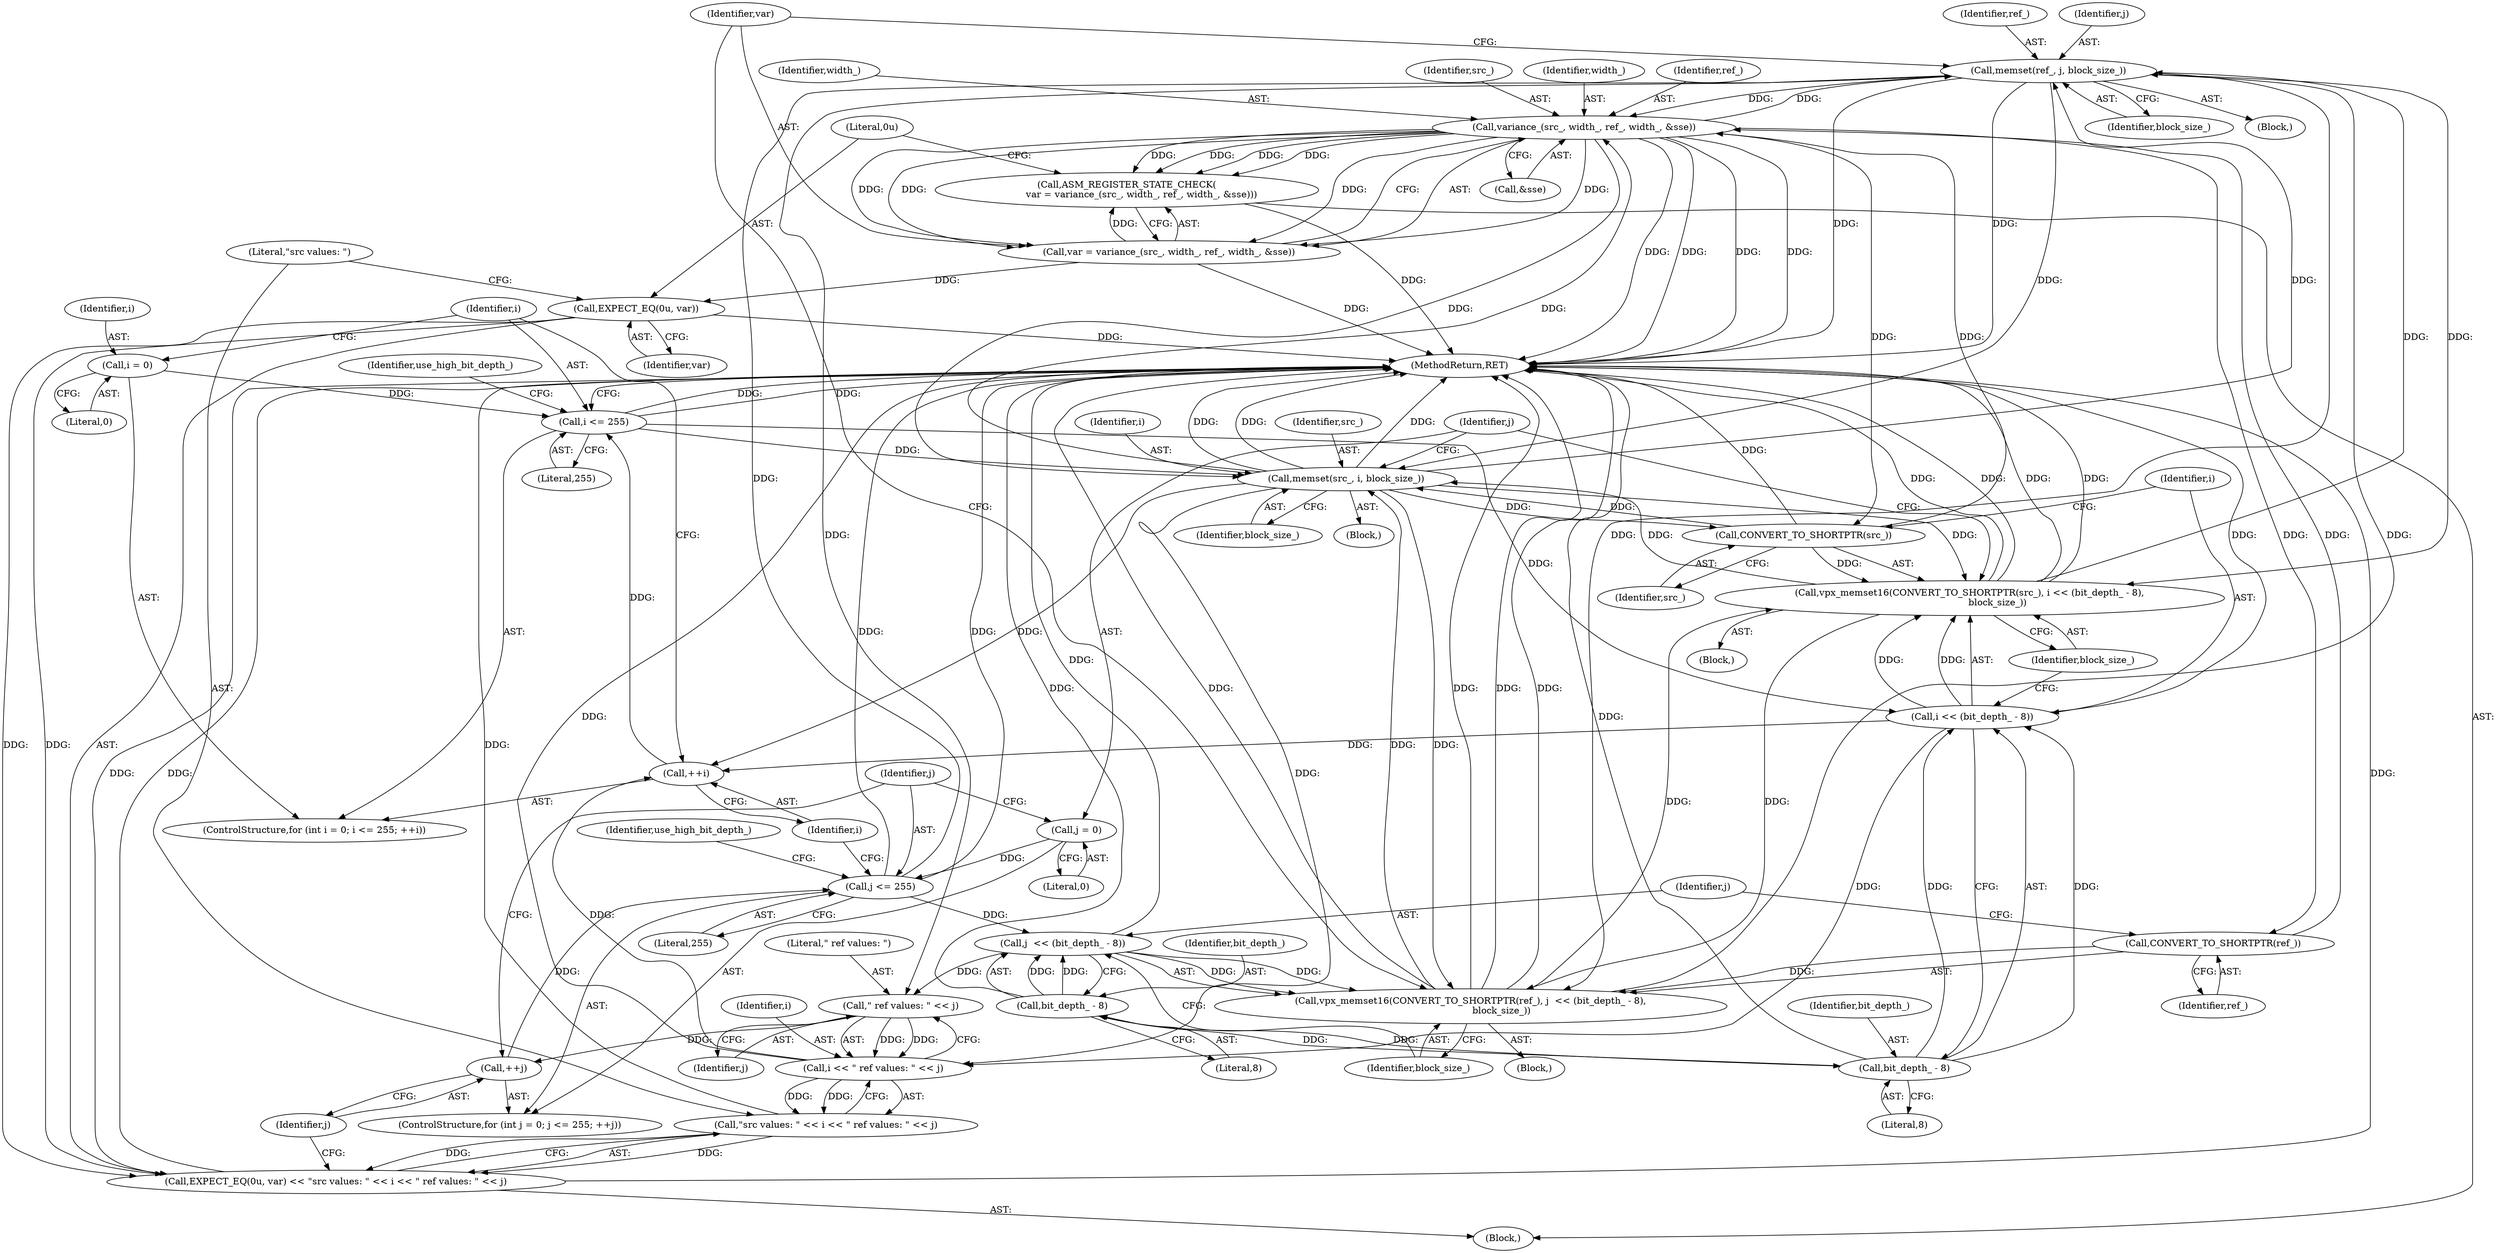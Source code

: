 digraph "0_Android_5a9753fca56f0eeb9f61e342b2fccffc364f9426_118@API" {
"1000147" [label="(Call,memset(ref_, j, block_size_))"];
"1000167" [label="(Call,variance_(src_, width_, ref_, width_, &sse))"];
"1000124" [label="(Call,CONVERT_TO_SHORTPTR(src_))"];
"1000117" [label="(Call,memset(src_, i, block_size_))"];
"1000107" [label="(Call,i <= 255)"];
"1000104" [label="(Call,i = 0)"];
"1000110" [label="(Call,++i)"];
"1000180" [label="(Call,i << \" ref values: \" << j)"];
"1000126" [label="(Call,i << (bit_depth_ - 8))"];
"1000128" [label="(Call,bit_depth_ - 8)"];
"1000158" [label="(Call,bit_depth_ - 8)"];
"1000182" [label="(Call,\" ref values: \" << j)"];
"1000156" [label="(Call,j  << (bit_depth_ - 8))"];
"1000137" [label="(Call,j <= 255)"];
"1000140" [label="(Call,++j)"];
"1000134" [label="(Call,j = 0)"];
"1000147" [label="(Call,memset(ref_, j, block_size_))"];
"1000153" [label="(Call,vpx_memset16(CONVERT_TO_SHORTPTR(ref_), j  << (bit_depth_ - 8),\n                     block_size_))"];
"1000154" [label="(Call,CONVERT_TO_SHORTPTR(ref_))"];
"1000123" [label="(Call,vpx_memset16(CONVERT_TO_SHORTPTR(src_), i << (bit_depth_ - 8),\n                   block_size_))"];
"1000164" [label="(Call,ASM_REGISTER_STATE_CHECK(\n          var = variance_(src_, width_, ref_, width_, &sse)))"];
"1000165" [label="(Call,var = variance_(src_, width_, ref_, width_, &sse))"];
"1000175" [label="(Call,EXPECT_EQ(0u, var))"];
"1000174" [label="(Call,EXPECT_EQ(0u, var) << \"src values: \" << i << \" ref values: \" << j)"];
"1000178" [label="(Call,\"src values: \" << i << \" ref values: \" << j)"];
"1000116" [label="(Block,)"];
"1000161" [label="(Identifier,block_size_)"];
"1000124" [label="(Call,CONVERT_TO_SHORTPTR(src_))"];
"1000177" [label="(Identifier,var)"];
"1000156" [label="(Call,j  << (bit_depth_ - 8))"];
"1000137" [label="(Call,j <= 255)"];
"1000128" [label="(Call,bit_depth_ - 8)"];
"1000168" [label="(Identifier,src_)"];
"1000150" [label="(Identifier,block_size_)"];
"1000141" [label="(Identifier,j)"];
"1000134" [label="(Call,j = 0)"];
"1000118" [label="(Identifier,src_)"];
"1000123" [label="(Call,vpx_memset16(CONVERT_TO_SHORTPTR(src_), i << (bit_depth_ - 8),\n                   block_size_))"];
"1000184" [label="(Identifier,j)"];
"1000125" [label="(Identifier,src_)"];
"1000166" [label="(Identifier,var)"];
"1000115" [label="(Identifier,use_high_bit_depth_)"];
"1000152" [label="(Block,)"];
"1000155" [label="(Identifier,ref_)"];
"1000182" [label="(Call,\" ref values: \" << j)"];
"1000164" [label="(Call,ASM_REGISTER_STATE_CHECK(\n          var = variance_(src_, width_, ref_, width_, &sse)))"];
"1000119" [label="(Identifier,i)"];
"1000159" [label="(Identifier,bit_depth_)"];
"1000174" [label="(Call,EXPECT_EQ(0u, var) << \"src values: \" << i << \" ref values: \" << j)"];
"1000120" [label="(Identifier,block_size_)"];
"1000140" [label="(Call,++j)"];
"1000110" [label="(Call,++i)"];
"1000105" [label="(Identifier,i)"];
"1000142" [label="(Block,)"];
"1000129" [label="(Identifier,bit_depth_)"];
"1000171" [label="(Identifier,width_)"];
"1000145" [label="(Identifier,use_high_bit_depth_)"];
"1000138" [label="(Identifier,j)"];
"1000157" [label="(Identifier,j)"];
"1000127" [label="(Identifier,i)"];
"1000108" [label="(Identifier,i)"];
"1000126" [label="(Call,i << (bit_depth_ - 8))"];
"1000178" [label="(Call,\"src values: \" << i << \" ref values: \" << j)"];
"1000130" [label="(Literal,8)"];
"1000183" [label="(Literal,\" ref values: \")"];
"1000117" [label="(Call,memset(src_, i, block_size_))"];
"1000176" [label="(Literal,0u)"];
"1000107" [label="(Call,i <= 255)"];
"1000170" [label="(Identifier,ref_)"];
"1000135" [label="(Identifier,j)"];
"1000146" [label="(Block,)"];
"1000106" [label="(Literal,0)"];
"1000111" [label="(Identifier,i)"];
"1000139" [label="(Literal,255)"];
"1000158" [label="(Call,bit_depth_ - 8)"];
"1000175" [label="(Call,EXPECT_EQ(0u, var))"];
"1000148" [label="(Identifier,ref_)"];
"1000180" [label="(Call,i << \" ref values: \" << j)"];
"1000149" [label="(Identifier,j)"];
"1000153" [label="(Call,vpx_memset16(CONVERT_TO_SHORTPTR(ref_), j  << (bit_depth_ - 8),\n                     block_size_))"];
"1000102" [label="(ControlStructure,for (int i = 0; i <= 255; ++i))"];
"1000109" [label="(Literal,255)"];
"1000132" [label="(ControlStructure,for (int j = 0; j <= 255; ++j))"];
"1000154" [label="(Call,CONVERT_TO_SHORTPTR(ref_))"];
"1000122" [label="(Block,)"];
"1000172" [label="(Call,&sse)"];
"1000147" [label="(Call,memset(ref_, j, block_size_))"];
"1000160" [label="(Literal,8)"];
"1000179" [label="(Literal,\"src values: \")"];
"1000181" [label="(Identifier,i)"];
"1000131" [label="(Identifier,block_size_)"];
"1000167" [label="(Call,variance_(src_, width_, ref_, width_, &sse))"];
"1000104" [label="(Call,i = 0)"];
"1000185" [label="(MethodReturn,RET)"];
"1000169" [label="(Identifier,width_)"];
"1000165" [label="(Call,var = variance_(src_, width_, ref_, width_, &sse))"];
"1000136" [label="(Literal,0)"];
"1000147" -> "1000146"  [label="AST: "];
"1000147" -> "1000150"  [label="CFG: "];
"1000148" -> "1000147"  [label="AST: "];
"1000149" -> "1000147"  [label="AST: "];
"1000150" -> "1000147"  [label="AST: "];
"1000166" -> "1000147"  [label="CFG: "];
"1000147" -> "1000185"  [label="DDG: "];
"1000147" -> "1000185"  [label="DDG: "];
"1000147" -> "1000117"  [label="DDG: "];
"1000147" -> "1000123"  [label="DDG: "];
"1000167" -> "1000147"  [label="DDG: "];
"1000137" -> "1000147"  [label="DDG: "];
"1000117" -> "1000147"  [label="DDG: "];
"1000153" -> "1000147"  [label="DDG: "];
"1000123" -> "1000147"  [label="DDG: "];
"1000147" -> "1000153"  [label="DDG: "];
"1000147" -> "1000167"  [label="DDG: "];
"1000147" -> "1000182"  [label="DDG: "];
"1000167" -> "1000165"  [label="AST: "];
"1000167" -> "1000172"  [label="CFG: "];
"1000168" -> "1000167"  [label="AST: "];
"1000169" -> "1000167"  [label="AST: "];
"1000170" -> "1000167"  [label="AST: "];
"1000171" -> "1000167"  [label="AST: "];
"1000172" -> "1000167"  [label="AST: "];
"1000165" -> "1000167"  [label="CFG: "];
"1000167" -> "1000185"  [label="DDG: "];
"1000167" -> "1000185"  [label="DDG: "];
"1000167" -> "1000185"  [label="DDG: "];
"1000167" -> "1000185"  [label="DDG: "];
"1000167" -> "1000117"  [label="DDG: "];
"1000167" -> "1000124"  [label="DDG: "];
"1000167" -> "1000154"  [label="DDG: "];
"1000167" -> "1000164"  [label="DDG: "];
"1000167" -> "1000164"  [label="DDG: "];
"1000167" -> "1000164"  [label="DDG: "];
"1000167" -> "1000164"  [label="DDG: "];
"1000167" -> "1000165"  [label="DDG: "];
"1000167" -> "1000165"  [label="DDG: "];
"1000167" -> "1000165"  [label="DDG: "];
"1000167" -> "1000165"  [label="DDG: "];
"1000124" -> "1000167"  [label="DDG: "];
"1000117" -> "1000167"  [label="DDG: "];
"1000154" -> "1000167"  [label="DDG: "];
"1000124" -> "1000123"  [label="AST: "];
"1000124" -> "1000125"  [label="CFG: "];
"1000125" -> "1000124"  [label="AST: "];
"1000127" -> "1000124"  [label="CFG: "];
"1000124" -> "1000185"  [label="DDG: "];
"1000124" -> "1000117"  [label="DDG: "];
"1000124" -> "1000123"  [label="DDG: "];
"1000117" -> "1000124"  [label="DDG: "];
"1000117" -> "1000116"  [label="AST: "];
"1000117" -> "1000120"  [label="CFG: "];
"1000118" -> "1000117"  [label="AST: "];
"1000119" -> "1000117"  [label="AST: "];
"1000120" -> "1000117"  [label="AST: "];
"1000135" -> "1000117"  [label="CFG: "];
"1000117" -> "1000185"  [label="DDG: "];
"1000117" -> "1000185"  [label="DDG: "];
"1000117" -> "1000185"  [label="DDG: "];
"1000117" -> "1000110"  [label="DDG: "];
"1000107" -> "1000117"  [label="DDG: "];
"1000153" -> "1000117"  [label="DDG: "];
"1000123" -> "1000117"  [label="DDG: "];
"1000117" -> "1000123"  [label="DDG: "];
"1000117" -> "1000153"  [label="DDG: "];
"1000117" -> "1000180"  [label="DDG: "];
"1000107" -> "1000102"  [label="AST: "];
"1000107" -> "1000109"  [label="CFG: "];
"1000108" -> "1000107"  [label="AST: "];
"1000109" -> "1000107"  [label="AST: "];
"1000115" -> "1000107"  [label="CFG: "];
"1000185" -> "1000107"  [label="CFG: "];
"1000107" -> "1000185"  [label="DDG: "];
"1000107" -> "1000185"  [label="DDG: "];
"1000104" -> "1000107"  [label="DDG: "];
"1000110" -> "1000107"  [label="DDG: "];
"1000107" -> "1000126"  [label="DDG: "];
"1000104" -> "1000102"  [label="AST: "];
"1000104" -> "1000106"  [label="CFG: "];
"1000105" -> "1000104"  [label="AST: "];
"1000106" -> "1000104"  [label="AST: "];
"1000108" -> "1000104"  [label="CFG: "];
"1000110" -> "1000102"  [label="AST: "];
"1000110" -> "1000111"  [label="CFG: "];
"1000111" -> "1000110"  [label="AST: "];
"1000108" -> "1000110"  [label="CFG: "];
"1000180" -> "1000110"  [label="DDG: "];
"1000126" -> "1000110"  [label="DDG: "];
"1000180" -> "1000178"  [label="AST: "];
"1000180" -> "1000182"  [label="CFG: "];
"1000181" -> "1000180"  [label="AST: "];
"1000182" -> "1000180"  [label="AST: "];
"1000178" -> "1000180"  [label="CFG: "];
"1000180" -> "1000185"  [label="DDG: "];
"1000180" -> "1000178"  [label="DDG: "];
"1000180" -> "1000178"  [label="DDG: "];
"1000126" -> "1000180"  [label="DDG: "];
"1000182" -> "1000180"  [label="DDG: "];
"1000182" -> "1000180"  [label="DDG: "];
"1000126" -> "1000123"  [label="AST: "];
"1000126" -> "1000128"  [label="CFG: "];
"1000127" -> "1000126"  [label="AST: "];
"1000128" -> "1000126"  [label="AST: "];
"1000131" -> "1000126"  [label="CFG: "];
"1000126" -> "1000185"  [label="DDG: "];
"1000126" -> "1000123"  [label="DDG: "];
"1000126" -> "1000123"  [label="DDG: "];
"1000128" -> "1000126"  [label="DDG: "];
"1000128" -> "1000126"  [label="DDG: "];
"1000128" -> "1000130"  [label="CFG: "];
"1000129" -> "1000128"  [label="AST: "];
"1000130" -> "1000128"  [label="AST: "];
"1000128" -> "1000185"  [label="DDG: "];
"1000158" -> "1000128"  [label="DDG: "];
"1000128" -> "1000158"  [label="DDG: "];
"1000158" -> "1000156"  [label="AST: "];
"1000158" -> "1000160"  [label="CFG: "];
"1000159" -> "1000158"  [label="AST: "];
"1000160" -> "1000158"  [label="AST: "];
"1000156" -> "1000158"  [label="CFG: "];
"1000158" -> "1000185"  [label="DDG: "];
"1000158" -> "1000156"  [label="DDG: "];
"1000158" -> "1000156"  [label="DDG: "];
"1000182" -> "1000184"  [label="CFG: "];
"1000183" -> "1000182"  [label="AST: "];
"1000184" -> "1000182"  [label="AST: "];
"1000182" -> "1000140"  [label="DDG: "];
"1000156" -> "1000182"  [label="DDG: "];
"1000156" -> "1000153"  [label="AST: "];
"1000157" -> "1000156"  [label="AST: "];
"1000161" -> "1000156"  [label="CFG: "];
"1000156" -> "1000185"  [label="DDG: "];
"1000156" -> "1000153"  [label="DDG: "];
"1000156" -> "1000153"  [label="DDG: "];
"1000137" -> "1000156"  [label="DDG: "];
"1000137" -> "1000132"  [label="AST: "];
"1000137" -> "1000139"  [label="CFG: "];
"1000138" -> "1000137"  [label="AST: "];
"1000139" -> "1000137"  [label="AST: "];
"1000145" -> "1000137"  [label="CFG: "];
"1000111" -> "1000137"  [label="CFG: "];
"1000137" -> "1000185"  [label="DDG: "];
"1000137" -> "1000185"  [label="DDG: "];
"1000140" -> "1000137"  [label="DDG: "];
"1000134" -> "1000137"  [label="DDG: "];
"1000140" -> "1000132"  [label="AST: "];
"1000140" -> "1000141"  [label="CFG: "];
"1000141" -> "1000140"  [label="AST: "];
"1000138" -> "1000140"  [label="CFG: "];
"1000134" -> "1000132"  [label="AST: "];
"1000134" -> "1000136"  [label="CFG: "];
"1000135" -> "1000134"  [label="AST: "];
"1000136" -> "1000134"  [label="AST: "];
"1000138" -> "1000134"  [label="CFG: "];
"1000153" -> "1000152"  [label="AST: "];
"1000153" -> "1000161"  [label="CFG: "];
"1000154" -> "1000153"  [label="AST: "];
"1000161" -> "1000153"  [label="AST: "];
"1000166" -> "1000153"  [label="CFG: "];
"1000153" -> "1000185"  [label="DDG: "];
"1000153" -> "1000185"  [label="DDG: "];
"1000153" -> "1000185"  [label="DDG: "];
"1000153" -> "1000185"  [label="DDG: "];
"1000153" -> "1000123"  [label="DDG: "];
"1000154" -> "1000153"  [label="DDG: "];
"1000123" -> "1000153"  [label="DDG: "];
"1000154" -> "1000155"  [label="CFG: "];
"1000155" -> "1000154"  [label="AST: "];
"1000157" -> "1000154"  [label="CFG: "];
"1000123" -> "1000122"  [label="AST: "];
"1000123" -> "1000131"  [label="CFG: "];
"1000131" -> "1000123"  [label="AST: "];
"1000135" -> "1000123"  [label="CFG: "];
"1000123" -> "1000185"  [label="DDG: "];
"1000123" -> "1000185"  [label="DDG: "];
"1000123" -> "1000185"  [label="DDG: "];
"1000123" -> "1000185"  [label="DDG: "];
"1000164" -> "1000142"  [label="AST: "];
"1000164" -> "1000165"  [label="CFG: "];
"1000165" -> "1000164"  [label="AST: "];
"1000176" -> "1000164"  [label="CFG: "];
"1000164" -> "1000185"  [label="DDG: "];
"1000165" -> "1000164"  [label="DDG: "];
"1000166" -> "1000165"  [label="AST: "];
"1000165" -> "1000185"  [label="DDG: "];
"1000165" -> "1000175"  [label="DDG: "];
"1000175" -> "1000174"  [label="AST: "];
"1000175" -> "1000177"  [label="CFG: "];
"1000176" -> "1000175"  [label="AST: "];
"1000177" -> "1000175"  [label="AST: "];
"1000179" -> "1000175"  [label="CFG: "];
"1000175" -> "1000185"  [label="DDG: "];
"1000175" -> "1000174"  [label="DDG: "];
"1000175" -> "1000174"  [label="DDG: "];
"1000174" -> "1000142"  [label="AST: "];
"1000174" -> "1000178"  [label="CFG: "];
"1000178" -> "1000174"  [label="AST: "];
"1000141" -> "1000174"  [label="CFG: "];
"1000174" -> "1000185"  [label="DDG: "];
"1000174" -> "1000185"  [label="DDG: "];
"1000174" -> "1000185"  [label="DDG: "];
"1000178" -> "1000174"  [label="DDG: "];
"1000178" -> "1000174"  [label="DDG: "];
"1000179" -> "1000178"  [label="AST: "];
"1000178" -> "1000185"  [label="DDG: "];
}
